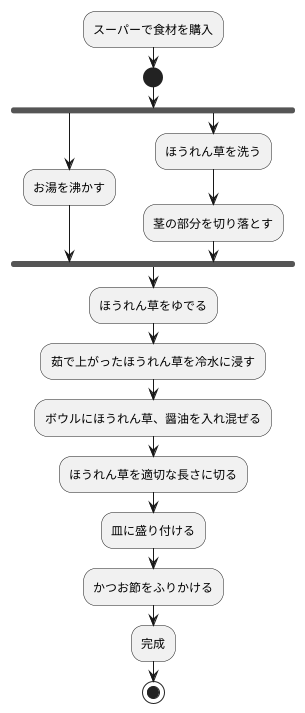 @startuml 副菜を作る
|ユーザー|
:スーパーで食材を購入;
start




fork
  :お湯を沸かす;
fork again
  :ほうれん草を洗う;
  :茎の部分を切り落とす;
  
  
end fork

:ほうれん草をゆでる;
:茹で上がったほうれん草を冷水に浸す;
:ボウルにほうれん草、醤油を入れ混ぜる;
:ほうれん草を適切な長さに切る;


:皿に盛り付ける;
:かつお節をふりかける;

:完成;
stop
@enduml
